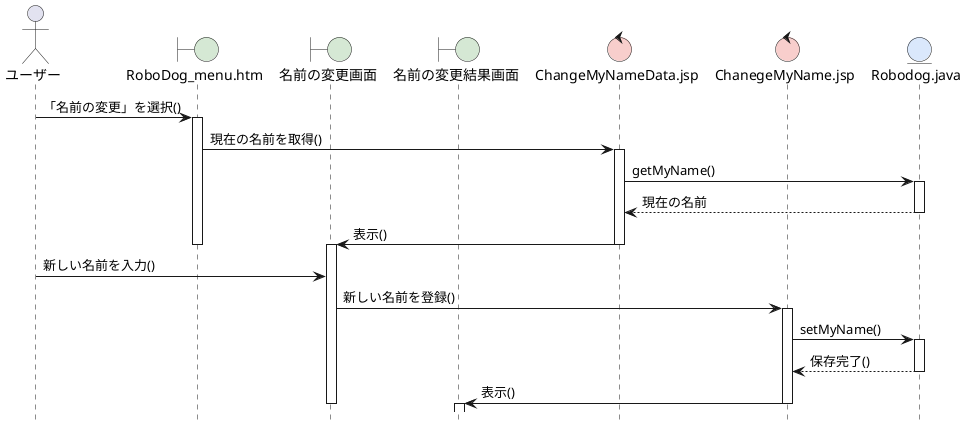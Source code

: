 @startuml RoboDogシステム-名前変更シーケンス図
hide footbox
skinparam boundaryBackgroundColor #D5E8D4
skinparam controlBackgroundColor  #F8CECC
skinparam entityBackgroundColor   #DAE8FC

actor ユーザー as A
boundary "RoboDog_menu.htm" as B1
boundary 名前の変更画面 as B2
boundary 名前の変更結果画面 as B3
control "ChangeMyNameData.jsp" as C1
control "ChanegeMyName.jsp" as C2
entity "Robodog.java" as E

A -> B1: 「名前の変更」を選択()
activate B1

B1 -> C1: 現在の名前を取得()
activate C1
C1 -> E: getMyName()
activate E
E --> C1: 現在の名前
deactivate E
C1 -> B2: 表示()
deactivate C1
deactivate B1
activate B2

A -> B2: 新しい名前を入力()

B2 -> C2: 新しい名前を登録()
activate C2
C2 -> E: setMyName()
activate E
E --> C2: 保存完了()
deactivate E

C2 -> B3: 表示()
deactivate C2
deactivate B2
activate B3

@enduml